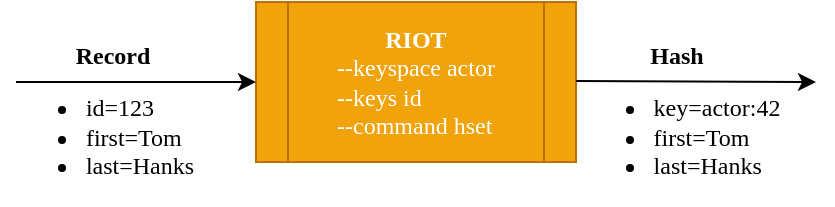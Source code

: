<mxfile version="24.0.4" type="device" pages="3">
  <diagram name="mapping" id="-CJQqSpR1AHRDQsbGXs3">
    <mxGraphModel dx="1242" dy="878" grid="1" gridSize="10" guides="1" tooltips="1" connect="1" arrows="1" fold="1" page="1" pageScale="1" pageWidth="850" pageHeight="1100" math="0" shadow="0">
      <root>
        <mxCell id="0" />
        <mxCell id="1" parent="0" />
        <mxCell id="yuC8ztW3-dCmG9XeEZeN-1" value="&lt;b&gt;RIOT&lt;/b&gt;&lt;div style=&quot;text-align: left;&quot;&gt;--keyspace actor&lt;/div&gt;&lt;div style=&quot;text-align: left;&quot;&gt;--keys id&lt;/div&gt;&lt;div style=&quot;text-align: left;&quot;&gt;--command hset&lt;br&gt;&lt;/div&gt;" style="shape=process;whiteSpace=wrap;html=1;backgroundOutline=1;fillColor=#f0a30a;strokeColor=#BD7000;fontFamily=Tahoma;fontColor=#FFFFFF;" parent="1" vertex="1">
          <mxGeometry x="360" y="240" width="160" height="80" as="geometry" />
        </mxCell>
        <mxCell id="yuC8ztW3-dCmG9XeEZeN-2" value="" style="endArrow=classic;html=1;rounded=0;entryX=0;entryY=0.5;entryDx=0;entryDy=0;fontSize=12;fontFamily=Tahoma;" parent="1" target="yuC8ztW3-dCmG9XeEZeN-1" edge="1">
          <mxGeometry width="50" height="50" relative="1" as="geometry">
            <mxPoint x="240" y="280" as="sourcePoint" />
            <mxPoint x="450" y="250" as="targetPoint" />
          </mxGeometry>
        </mxCell>
        <mxCell id="yuC8ztW3-dCmG9XeEZeN-10" value="&lt;div style=&quot;font-size: 12px;&quot;&gt;&lt;font style=&quot;font-size: 12px;&quot;&gt;&lt;b&gt;Record&lt;/b&gt;&lt;/font&gt;&lt;/div&gt;&lt;div style=&quot;font-size: 12px;&quot;&gt;&lt;ul&gt;&lt;li style=&quot;text-align: left;&quot;&gt;&lt;font style=&quot;font-size: 12px;&quot;&gt;id=123&amp;nbsp; &amp;nbsp; &amp;nbsp; &amp;nbsp; &amp;nbsp; &amp;nbsp;&lt;/font&gt;&lt;/li&gt;&lt;li style=&quot;text-align: left;&quot;&gt;&lt;font style=&quot;font-size: 12px;&quot;&gt;first=Tom&lt;/font&gt;&lt;/li&gt;&lt;li style=&quot;text-align: left;&quot;&gt;&lt;font style=&quot;font-size: 12px;&quot;&gt;last=Hanks&lt;/font&gt;&lt;/li&gt;&lt;/ul&gt;&lt;/div&gt;" style="edgeLabel;html=1;align=center;verticalAlign=middle;resizable=0;points=[];fontFamily=Tahoma;fontSize=12;labelBackgroundColor=none;" parent="yuC8ztW3-dCmG9XeEZeN-2" vertex="1" connectable="0">
          <mxGeometry x="0.479" y="-1" relative="1" as="geometry">
            <mxPoint x="-41" y="19" as="offset" />
          </mxGeometry>
        </mxCell>
        <mxCell id="yuC8ztW3-dCmG9XeEZeN-14" value="" style="endArrow=classic;html=1;rounded=0;fontSize=12;fontFamily=Tahoma;" parent="1" edge="1">
          <mxGeometry width="50" height="50" relative="1" as="geometry">
            <mxPoint x="520" y="279.5" as="sourcePoint" />
            <mxPoint x="640" y="280" as="targetPoint" />
          </mxGeometry>
        </mxCell>
        <mxCell id="yuC8ztW3-dCmG9XeEZeN-15" value="&lt;div style=&quot;font-size: 12px;&quot;&gt;&lt;font style=&quot;font-size: 12px;&quot;&gt;&lt;b&gt;Hash&lt;/b&gt;&lt;/font&gt;&lt;/div&gt;&lt;div style=&quot;font-size: 12px;&quot;&gt;&lt;ul&gt;&lt;li style=&quot;text-align: left;&quot;&gt;&lt;font style=&quot;font-size: 12px;&quot;&gt;key=actor:42&lt;/font&gt;&lt;/li&gt;&lt;li style=&quot;text-align: left;&quot;&gt;&lt;font style=&quot;font-size: 12px;&quot;&gt;first=Tom&lt;/font&gt;&lt;/li&gt;&lt;li style=&quot;text-align: left;&quot;&gt;&lt;font style=&quot;font-size: 12px;&quot;&gt;last=Hanks&lt;/font&gt;&lt;/li&gt;&lt;/ul&gt;&lt;/div&gt;" style="edgeLabel;html=1;align=center;verticalAlign=middle;resizable=0;points=[];fontFamily=Tahoma;fontSize=12;labelBackgroundColor=none;" parent="yuC8ztW3-dCmG9XeEZeN-14" vertex="1" connectable="0">
          <mxGeometry x="0.479" y="-1" relative="1" as="geometry">
            <mxPoint x="-39" y="19" as="offset" />
          </mxGeometry>
        </mxCell>
      </root>
    </mxGraphModel>
  </diagram>
  <diagram name="replication-architecture" id="SzyLX5oUc3AnbnFBjnkx">
    <mxGraphModel dx="2092" dy="878" grid="1" gridSize="10" guides="1" tooltips="1" connect="1" arrows="1" fold="1" page="1" pageScale="1" pageWidth="850" pageHeight="1100" math="0" shadow="0">
      <root>
        <mxCell id="0" />
        <mxCell id="1" parent="0" />
        <mxCell id="BWhVouGPxx9xCM-iD3RN-2" value="Queue" style="strokeWidth=2;html=1;shape=mxgraph.flowchart.direct_data;whiteSpace=wrap;fontFamily=Tahoma;fillColor=#1ba1e2;fontColor=#ffffff;strokeColor=#006EAF;" parent="1" vertex="1">
          <mxGeometry x="271" y="382" width="89" height="54" as="geometry" />
        </mxCell>
        <mxCell id="BWhVouGPxx9xCM-iD3RN-5" value="Value Reader" style="shape=process;whiteSpace=wrap;html=1;backgroundOutline=1;strokeWidth=2;fontFamily=Tahoma;fillColor=#1ba1e2;fontColor=#ffffff;strokeColor=#006EAF;" parent="1" vertex="1">
          <mxGeometry x="81" y="450" width="120" height="30" as="geometry" />
        </mxCell>
        <mxCell id="BWhVouGPxx9xCM-iD3RN-6" value="Value Reader" style="shape=process;whiteSpace=wrap;html=1;backgroundOutline=1;strokeWidth=2;fontFamily=Tahoma;fillColor=#1ba1e2;fontColor=#ffffff;strokeColor=#006EAF;" parent="1" vertex="1">
          <mxGeometry x="81" y="394" width="120" height="30" as="geometry" />
        </mxCell>
        <mxCell id="BWhVouGPxx9xCM-iD3RN-7" value="Value Reader" style="shape=process;whiteSpace=wrap;html=1;backgroundOutline=1;strokeWidth=2;fontFamily=Tahoma;fillColor=#1ba1e2;fontColor=#ffffff;strokeColor=#006EAF;" parent="1" vertex="1">
          <mxGeometry x="81" y="337" width="120" height="30" as="geometry" />
        </mxCell>
        <mxCell id="BWhVouGPxx9xCM-iD3RN-8" value="" style="endArrow=classic;html=1;rounded=0;strokeWidth=2;entryX=0;entryY=0.5;entryDx=0;entryDy=0;fontFamily=Tahoma;" parent="1" source="BWhVouGPxx9xCM-iD3RN-32" target="BWhVouGPxx9xCM-iD3RN-7" edge="1">
          <mxGeometry width="50" height="50" relative="1" as="geometry">
            <mxPoint x="19" y="382.258" as="sourcePoint" />
            <mxPoint x="80" y="380" as="targetPoint" />
          </mxGeometry>
        </mxCell>
        <mxCell id="BWhVouGPxx9xCM-iD3RN-11" value="Key" style="edgeLabel;html=1;align=center;verticalAlign=middle;resizable=0;points=[];fontFamily=Tahoma;fontSize=12;labelBackgroundColor=none;" parent="BWhVouGPxx9xCM-iD3RN-8" vertex="1" connectable="0">
          <mxGeometry x="0.343" y="-1" relative="1" as="geometry">
            <mxPoint x="-13" y="30" as="offset" />
          </mxGeometry>
        </mxCell>
        <mxCell id="BWhVouGPxx9xCM-iD3RN-9" value="" style="endArrow=classic;html=1;rounded=0;strokeWidth=2;fontFamily=Roboto;fontSource=https%3A%2F%2Ffonts.googleapis.com%2Fcss%3Ffamily%3DRoboto;" parent="1" source="BWhVouGPxx9xCM-iD3RN-32" target="BWhVouGPxx9xCM-iD3RN-6" edge="1">
          <mxGeometry width="50" height="50" relative="1" as="geometry">
            <mxPoint x="19" y="409" as="sourcePoint" />
            <mxPoint x="90" y="600" as="targetPoint" />
          </mxGeometry>
        </mxCell>
        <mxCell id="BWhVouGPxx9xCM-iD3RN-10" value="" style="endArrow=classic;html=1;rounded=0;strokeWidth=2;entryX=0;entryY=0.5;entryDx=0;entryDy=0;fontFamily=Roboto;fontSource=https%3A%2F%2Ffonts.googleapis.com%2Fcss%3Ffamily%3DRoboto;" parent="1" source="BWhVouGPxx9xCM-iD3RN-32" target="BWhVouGPxx9xCM-iD3RN-5" edge="1">
          <mxGeometry width="50" height="50" relative="1" as="geometry">
            <mxPoint x="19" y="432.399" as="sourcePoint" />
            <mxPoint x="80" y="440" as="targetPoint" />
          </mxGeometry>
        </mxCell>
        <mxCell id="BWhVouGPxx9xCM-iD3RN-14" value="" style="endArrow=classic;html=1;rounded=0;strokeWidth=2;exitX=1;exitY=0.5;exitDx=0;exitDy=0;fontFamily=Tahoma;" parent="1" source="BWhVouGPxx9xCM-iD3RN-7" target="BWhVouGPxx9xCM-iD3RN-2" edge="1">
          <mxGeometry width="50" height="50" relative="1" as="geometry">
            <mxPoint x="170" y="500" as="sourcePoint" />
            <mxPoint x="220" y="450" as="targetPoint" />
          </mxGeometry>
        </mxCell>
        <mxCell id="BWhVouGPxx9xCM-iD3RN-17" value="Key/Value" style="edgeLabel;html=1;align=center;verticalAlign=middle;resizable=0;points=[];fontFamily=Tahoma;fontSize=12;labelBackgroundColor=none;" parent="BWhVouGPxx9xCM-iD3RN-14" vertex="1" connectable="0">
          <mxGeometry x="-0.644" y="2" relative="1" as="geometry">
            <mxPoint x="19" y="39" as="offset" />
          </mxGeometry>
        </mxCell>
        <mxCell id="BWhVouGPxx9xCM-iD3RN-15" value="" style="endArrow=classic;html=1;rounded=0;strokeWidth=2;fontFamily=Roboto;fontSource=https%3A%2F%2Ffonts.googleapis.com%2Fcss%3Ffamily%3DRoboto;" parent="1" target="BWhVouGPxx9xCM-iD3RN-2" edge="1">
          <mxGeometry width="50" height="50" relative="1" as="geometry">
            <mxPoint x="200" y="409" as="sourcePoint" />
            <mxPoint x="281" y="424" as="targetPoint" />
          </mxGeometry>
        </mxCell>
        <mxCell id="BWhVouGPxx9xCM-iD3RN-16" value="" style="endArrow=classic;html=1;rounded=0;strokeWidth=2;exitX=1;exitY=0.5;exitDx=0;exitDy=0;fontFamily=Roboto;fontSource=https%3A%2F%2Ffonts.googleapis.com%2Fcss%3Ffamily%3DRoboto;" parent="1" source="BWhVouGPxx9xCM-iD3RN-5" target="BWhVouGPxx9xCM-iD3RN-2" edge="1">
          <mxGeometry width="50" height="50" relative="1" as="geometry">
            <mxPoint x="211" y="419" as="sourcePoint" />
            <mxPoint x="281" y="424" as="targetPoint" />
          </mxGeometry>
        </mxCell>
        <mxCell id="BWhVouGPxx9xCM-iD3RN-22" value="Writer" style="shape=process;whiteSpace=wrap;html=1;backgroundOutline=1;strokeWidth=2;fontFamily=Tahoma;fillColor=#f0a30a;fontColor=#FFFFFF;strokeColor=#BD7000;" parent="1" vertex="1">
          <mxGeometry x="421" y="394" width="120" height="30" as="geometry" />
        </mxCell>
        <mxCell id="BWhVouGPxx9xCM-iD3RN-23" value="" style="endArrow=classic;html=1;rounded=0;strokeWidth=2;entryX=0;entryY=0.5;entryDx=0;entryDy=0;fontFamily=Roboto;fontSource=https%3A%2F%2Ffonts.googleapis.com%2Fcss%3Ffamily%3DRoboto;" parent="1" source="BWhVouGPxx9xCM-iD3RN-2" target="BWhVouGPxx9xCM-iD3RN-22" edge="1">
          <mxGeometry width="50" height="50" relative="1" as="geometry">
            <mxPoint x="380" y="300" as="sourcePoint" />
            <mxPoint x="431" y="365" as="targetPoint" />
          </mxGeometry>
        </mxCell>
        <mxCell id="BWhVouGPxx9xCM-iD3RN-32" value="Key&lt;br&gt;Reader" style="shape=process;whiteSpace=wrap;html=1;backgroundOutline=1;strokeWidth=2;fontFamily=Tahoma;fillColor=#1ba1e2;fontColor=#ffffff;strokeColor=#006EAF;" parent="1" vertex="1">
          <mxGeometry x="-80" y="384" width="90" height="50" as="geometry" />
        </mxCell>
        <mxCell id="BWhVouGPxx9xCM-iD3RN-33" value="Source&lt;br&gt;Redis" style="shape=cylinder3;whiteSpace=wrap;html=1;boundedLbl=1;backgroundOutline=1;size=15;fontSize=12;strokeWidth=2;fontFamily=Tahoma;" parent="1" vertex="1">
          <mxGeometry x="-201" y="369" width="60" height="80" as="geometry" />
        </mxCell>
        <mxCell id="BWhVouGPxx9xCM-iD3RN-34" value="" style="endArrow=classic;html=1;rounded=0;fontSize=12;strokeWidth=2;fontFamily=Roboto;fontSource=https%3A%2F%2Ffonts.googleapis.com%2Fcss%3Ffamily%3DRoboto;" parent="1" source="BWhVouGPxx9xCM-iD3RN-33" target="BWhVouGPxx9xCM-iD3RN-32" edge="1">
          <mxGeometry width="50" height="50" relative="1" as="geometry">
            <mxPoint x="-90" y="521" as="sourcePoint" />
            <mxPoint x="-40" y="471" as="targetPoint" />
          </mxGeometry>
        </mxCell>
        <mxCell id="BWhVouGPxx9xCM-iD3RN-35" value="&lt;font color=&quot;#4d4d4d&quot;&gt;Target&lt;br&gt;Redis&lt;/font&gt;" style="shape=cylinder3;whiteSpace=wrap;html=1;boundedLbl=1;backgroundOutline=1;size=15;fontSize=12;strokeWidth=2;fontFamily=Tahoma;" parent="1" vertex="1">
          <mxGeometry x="577" y="369" width="60" height="80" as="geometry" />
        </mxCell>
        <mxCell id="BWhVouGPxx9xCM-iD3RN-39" value="" style="rounded=0;whiteSpace=wrap;html=1;fontSize=12;fontColor=#FFFFFF;strokeWidth=2;fillColor=none;dashed=1;fontFamily=Tahoma;movable=1;resizable=1;rotatable=1;deletable=1;editable=1;locked=0;connectable=1;" parent="1" vertex="1">
          <mxGeometry x="-110" y="306" width="500" height="206" as="geometry" />
        </mxCell>
        <mxCell id="BWhVouGPxx9xCM-iD3RN-36" value="" style="endArrow=classic;html=1;rounded=0;fontSize=12;strokeWidth=2;exitX=1;exitY=0.5;exitDx=0;exitDy=0;fontFamily=Roboto;fontSource=https%3A%2F%2Ffonts.googleapis.com%2Fcss%3Ffamily%3DRoboto;" parent="1" source="BWhVouGPxx9xCM-iD3RN-22" target="BWhVouGPxx9xCM-iD3RN-35" edge="1">
          <mxGeometry width="50" height="50" relative="1" as="geometry">
            <mxPoint x="686" y="530" as="sourcePoint" />
            <mxPoint x="276" y="420" as="targetPoint" />
          </mxGeometry>
        </mxCell>
        <mxCell id="BWhVouGPxx9xCM-iD3RN-40" value="Reader" style="text;html=1;strokeColor=none;fillColor=none;align=left;verticalAlign=middle;whiteSpace=wrap;rounded=0;dashed=1;fontSize=12;fontColor=#000000;fontStyle=0;fontFamily=Tahoma;" parent="1" vertex="1">
          <mxGeometry x="-100" y="305" width="60" height="30" as="geometry" />
        </mxCell>
        <mxCell id="BWhVouGPxx9xCM-iD3RN-47" value="1" style="ellipse;aspect=fixed;strokeWidth=2;fontFamily=Tahoma;spacingBottom=0;spacingRight=0;strokeColor=none;fontSize=12;fontColor=#FFFFFF;fillColor=#000000;align=center;spacing=0;" parent="1" vertex="1">
          <mxGeometry x="-47" y="358" width="20" height="20" as="geometry" />
        </mxCell>
        <mxCell id="BWhVouGPxx9xCM-iD3RN-50" value="2" style="ellipse;aspect=fixed;strokeWidth=2;fontFamily=Tahoma;spacingBottom=0;spacingRight=0;strokeColor=none;fontSize=12;fontColor=#FFFFFF;fillColor=#000000;align=center;spacing=0;" parent="1" vertex="1">
          <mxGeometry x="131" y="311" width="20" height="20" as="geometry" />
        </mxCell>
        <mxCell id="BWhVouGPxx9xCM-iD3RN-51" value="3" style="ellipse;aspect=fixed;strokeWidth=2;fontFamily=Tahoma;spacingBottom=0;spacingRight=0;strokeColor=none;fontSize=12;fontColor=#FFFFFF;fillColor=#000000;align=center;spacing=0;" parent="1" vertex="1">
          <mxGeometry x="305.5" y="358" width="20" height="20" as="geometry" />
        </mxCell>
      </root>
    </mxGraphModel>
  </diagram>
  <diagram name="architecture" id="ODR4dkZ7I7xwBjQUQf57">
    <mxGraphModel dx="2092" dy="878" grid="1" gridSize="10" guides="1" tooltips="1" connect="1" arrows="1" fold="1" page="1" pageScale="1" pageWidth="850" pageHeight="1100" math="0" shadow="0">
      <root>
        <mxCell id="uztSmSV46VeNbiqf2ovN-0" />
        <mxCell id="uztSmSV46VeNbiqf2ovN-1" parent="uztSmSV46VeNbiqf2ovN-0" />
        <mxCell id="8OvxNgvBWE0soaQgyxwU-19" value="Source" style="shape=cylinder3;whiteSpace=wrap;html=1;boundedLbl=1;backgroundOutline=1;size=15;fontSize=12;strokeWidth=2;fontFamily=Tahoma;" parent="uztSmSV46VeNbiqf2ovN-1" vertex="1">
          <mxGeometry x="-150" y="371.63" width="60" height="80" as="geometry" />
        </mxCell>
        <mxCell id="8OvxNgvBWE0soaQgyxwU-21" value="&lt;font color=&quot;#4d4d4d&quot;&gt;Target&lt;/font&gt;" style="shape=cylinder3;whiteSpace=wrap;html=1;boundedLbl=1;backgroundOutline=1;size=15;fontSize=12;strokeWidth=2;fontFamily=Tahoma;" parent="uztSmSV46VeNbiqf2ovN-1" vertex="1">
          <mxGeometry x="650" y="371.63" width="60" height="80" as="geometry" />
        </mxCell>
        <mxCell id="8OvxNgvBWE0soaQgyxwU-83" value="" style="endArrow=none;html=1;rounded=0;fontFamily=Roboto;fontSource=https%3A%2F%2Ffonts.googleapis.com%2Fcss%3Ffamily%3DRoboto;fontSize=12;fontColor=#000000;strokeWidth=2;" parent="uztSmSV46VeNbiqf2ovN-1" source="8OvxNgvBWE0soaQgyxwU-19" target="8OvxNgvBWE0soaQgyxwU-64" edge="1">
          <mxGeometry width="50" height="50" relative="1" as="geometry">
            <mxPoint x="-160" y="398.696" as="sourcePoint" />
            <mxPoint x="-20" y="350.609" as="targetPoint" />
          </mxGeometry>
        </mxCell>
        <mxCell id="8OvxNgvBWE0soaQgyxwU-89" value="" style="group;fontFamily=Tahoma;" parent="uztSmSV46VeNbiqf2ovN-1" vertex="1" connectable="0">
          <mxGeometry x="-73.0" y="337" width="60" height="48" as="geometry" />
        </mxCell>
        <mxCell id="8OvxNgvBWE0soaQgyxwU-66" value="Batch" style="text;html=1;strokeColor=none;fillColor=none;align=center;verticalAlign=middle;whiteSpace=wrap;rounded=0;labelBackgroundColor=none;fontFamily=Tahoma;fontSize=12;fontColor=#000000;" parent="8OvxNgvBWE0soaQgyxwU-89" vertex="1">
          <mxGeometry y="18" width="60" height="30" as="geometry" />
        </mxCell>
        <mxCell id="8OvxNgvBWE0soaQgyxwU-64" value="" style="sketch=0;outlineConnect=0;fontColor=#232F3E;gradientColor=none;fillColor=#4D4D4D;strokeColor=none;dashed=0;verticalLabelPosition=bottom;verticalAlign=top;align=center;html=1;fontSize=12;fontStyle=0;aspect=fixed;pointerEvents=1;shape=mxgraph.aws4.iot_analytics_data_store;fontFamily=Roboto;fontSource=https%3A%2F%2Ffonts.googleapis.com%2Fcss%3Ffamily%3DRoboto;rotation=90;" parent="8OvxNgvBWE0soaQgyxwU-89" vertex="1">
          <mxGeometry x="17.32" y="-5.635" width="25.36" height="36.63" as="geometry" />
        </mxCell>
        <mxCell id="8OvxNgvBWE0soaQgyxwU-108" value="" style="group" parent="uztSmSV46VeNbiqf2ovN-1" vertex="1" connectable="0">
          <mxGeometry x="562" y="331" width="60" height="48" as="geometry" />
        </mxCell>
        <mxCell id="8OvxNgvBWE0soaQgyxwU-109" value="" style="sketch=0;outlineConnect=0;fontColor=#232F3E;gradientColor=none;fillColor=#4D4D4D;strokeColor=none;dashed=0;verticalLabelPosition=bottom;verticalAlign=top;align=center;html=1;fontSize=12;fontStyle=0;aspect=fixed;pointerEvents=1;shape=mxgraph.aws4.iot_analytics_data_store;fontFamily=Roboto;fontSource=https%3A%2F%2Ffonts.googleapis.com%2Fcss%3Ffamily%3DRoboto;rotation=90;" parent="8OvxNgvBWE0soaQgyxwU-108" vertex="1">
          <mxGeometry x="17.32" y="-5.635" width="25.36" height="36.63" as="geometry" />
        </mxCell>
        <mxCell id="8OvxNgvBWE0soaQgyxwU-110" value="" style="endArrow=classic;html=1;rounded=0;fontFamily=Roboto;fontSource=https%3A%2F%2Ffonts.googleapis.com%2Fcss%3Ffamily%3DRoboto;fontSize=12;fontColor=#000000;strokeWidth=2;startArrow=none;" parent="uztSmSV46VeNbiqf2ovN-1" source="8OvxNgvBWE0soaQgyxwU-109" target="8OvxNgvBWE0soaQgyxwU-21" edge="1">
          <mxGeometry width="50" height="50" relative="1" as="geometry">
            <mxPoint x="1175.32" y="342.11" as="sourcePoint" />
            <mxPoint x="580" y="460" as="targetPoint" />
          </mxGeometry>
        </mxCell>
        <mxCell id="8OvxNgvBWE0soaQgyxwU-134" value="" style="group;fillColor=none;container=0;strokeColor=default;dashed=1;strokeWidth=2;" parent="uztSmSV46VeNbiqf2ovN-1" vertex="1" connectable="0">
          <mxGeometry y="259" width="560" height="81.63" as="geometry" />
        </mxCell>
        <mxCell id="8OvxNgvBWE0soaQgyxwU-137" value="&lt;font color=&quot;#4d4d4d&quot;&gt;Thread&lt;/font&gt;" style="text;html=1;strokeColor=none;fillColor=none;align=left;verticalAlign=bottom;whiteSpace=wrap;rounded=0;dashed=1;labelBackgroundColor=none;fontFamily=Tahoma;fontSize=12;fontColor=#FFFFFF;" parent="uztSmSV46VeNbiqf2ovN-1" vertex="1">
          <mxGeometry y="229" width="60" height="30" as="geometry" />
        </mxCell>
        <mxCell id="8OvxNgvBWE0soaQgyxwU-33" value="Reader" style="shape=process;whiteSpace=wrap;html=1;backgroundOutline=1;fontFamily=Tahoma;fontSize=12;fontColor=#ffffff;strokeWidth=2;fillColor=#1ba1e2;strokeColor=#006EAF;" parent="uztSmSV46VeNbiqf2ovN-1" vertex="1">
          <mxGeometry x="19" y="271" width="120" height="60" as="geometry" />
        </mxCell>
        <mxCell id="8OvxNgvBWE0soaQgyxwU-68" value="Processor" style="shape=process;whiteSpace=wrap;html=1;backgroundOutline=1;fontFamily=Tahoma;fontSize=12;fontColor=#ffffff;strokeWidth=2;fillColor=#647687;strokeColor=#314354;" parent="uztSmSV46VeNbiqf2ovN-1" vertex="1">
          <mxGeometry x="223" y="271" width="120" height="60" as="geometry" />
        </mxCell>
        <mxCell id="8OvxNgvBWE0soaQgyxwU-70" value="Writer" style="shape=process;whiteSpace=wrap;html=1;backgroundOutline=1;fontFamily=Tahoma;fontSize=12;fontColor=#FFFFFF;strokeWidth=2;fillColor=#f0a30a;strokeColor=#BD7000;" parent="uztSmSV46VeNbiqf2ovN-1" vertex="1">
          <mxGeometry x="419" y="271" width="120" height="60" as="geometry" />
        </mxCell>
        <mxCell id="8OvxNgvBWE0soaQgyxwU-93" value="" style="endArrow=none;html=1;rounded=0;fontFamily=Roboto;fontSource=https%3A%2F%2Ffonts.googleapis.com%2Fcss%3Ffamily%3DRoboto;fontSize=12;fontColor=#000000;strokeWidth=2;" parent="uztSmSV46VeNbiqf2ovN-1" source="8OvxNgvBWE0soaQgyxwU-33" target="8OvxNgvBWE0soaQgyxwU-96" edge="1">
          <mxGeometry width="50" height="50" relative="1" as="geometry">
            <mxPoint x="89" y="488.984" as="sourcePoint" />
            <mxPoint x="229" y="440.719" as="targetPoint" />
          </mxGeometry>
        </mxCell>
        <mxCell id="8OvxNgvBWE0soaQgyxwU-94" value="" style="group" parent="uztSmSV46VeNbiqf2ovN-1" vertex="1" connectable="0">
          <mxGeometry x="149.0" y="288" width="60" height="48" as="geometry" />
        </mxCell>
        <mxCell id="8OvxNgvBWE0soaQgyxwU-96" value="" style="sketch=0;outlineConnect=0;fontColor=#232F3E;gradientColor=none;fillColor=#4D4D4D;strokeColor=none;dashed=0;verticalLabelPosition=bottom;verticalAlign=top;align=center;html=1;fontSize=12;fontStyle=0;aspect=fixed;pointerEvents=1;shape=mxgraph.aws4.iot_analytics_data_store;fontFamily=Roboto;fontSource=https%3A%2F%2Ffonts.googleapis.com%2Fcss%3Ffamily%3DRoboto;rotation=90;" parent="8OvxNgvBWE0soaQgyxwU-94" vertex="1">
          <mxGeometry x="17.32" y="-5.635" width="25.36" height="36.63" as="geometry" />
        </mxCell>
        <mxCell id="8OvxNgvBWE0soaQgyxwU-97" value="" style="endArrow=classic;html=1;rounded=0;fontFamily=Roboto;fontSource=https%3A%2F%2Ffonts.googleapis.com%2Fcss%3Ffamily%3DRoboto;fontSize=12;fontColor=#000000;strokeWidth=2;startArrow=none;" parent="uztSmSV46VeNbiqf2ovN-1" source="8OvxNgvBWE0soaQgyxwU-96" target="8OvxNgvBWE0soaQgyxwU-68" edge="1">
          <mxGeometry width="50" height="50" relative="1" as="geometry">
            <mxPoint x="767.32" y="178.11" as="sourcePoint" />
            <mxPoint x="229" y="441.002" as="targetPoint" />
          </mxGeometry>
        </mxCell>
        <mxCell id="8OvxNgvBWE0soaQgyxwU-102" value="" style="endArrow=none;html=1;rounded=0;fontFamily=Roboto;fontSource=https%3A%2F%2Ffonts.googleapis.com%2Fcss%3Ffamily%3DRoboto;fontSize=12;fontColor=#000000;strokeWidth=2;" parent="uztSmSV46VeNbiqf2ovN-1" source="8OvxNgvBWE0soaQgyxwU-68" target="8OvxNgvBWE0soaQgyxwU-104" edge="1">
          <mxGeometry width="50" height="50" relative="1" as="geometry">
            <mxPoint x="380" y="367.208" as="sourcePoint" />
            <mxPoint x="470" y="504.719" as="targetPoint" />
          </mxGeometry>
        </mxCell>
        <mxCell id="8OvxNgvBWE0soaQgyxwU-103" value="" style="group" parent="uztSmSV46VeNbiqf2ovN-1" vertex="1" connectable="0">
          <mxGeometry x="349" y="288" width="60" height="48" as="geometry" />
        </mxCell>
        <mxCell id="8OvxNgvBWE0soaQgyxwU-104" value="" style="sketch=0;outlineConnect=0;fontColor=#232F3E;gradientColor=none;fillColor=#4D4D4D;strokeColor=none;dashed=0;verticalLabelPosition=bottom;verticalAlign=top;align=center;html=1;fontSize=12;fontStyle=0;aspect=fixed;pointerEvents=1;shape=mxgraph.aws4.iot_analytics_data_store;fontFamily=Roboto;fontSource=https%3A%2F%2Ffonts.googleapis.com%2Fcss%3Ffamily%3DRoboto;rotation=90;" parent="8OvxNgvBWE0soaQgyxwU-103" vertex="1">
          <mxGeometry x="17.32" y="-5.635" width="25.36" height="36.63" as="geometry" />
        </mxCell>
        <mxCell id="8OvxNgvBWE0soaQgyxwU-105" value="" style="endArrow=classic;html=1;rounded=0;fontFamily=Roboto;fontSource=https%3A%2F%2Ffonts.googleapis.com%2Fcss%3Ffamily%3DRoboto;fontSize=12;fontColor=#000000;strokeWidth=2;startArrow=none;" parent="uztSmSV46VeNbiqf2ovN-1" source="8OvxNgvBWE0soaQgyxwU-104" target="8OvxNgvBWE0soaQgyxwU-70" edge="1">
          <mxGeometry width="50" height="50" relative="1" as="geometry">
            <mxPoint x="1008.32" y="242.11" as="sourcePoint" />
            <mxPoint x="464" y="367.123" as="targetPoint" />
          </mxGeometry>
        </mxCell>
        <mxCell id="8OvxNgvBWE0soaQgyxwU-67" value="" style="endArrow=classic;html=1;rounded=0;fontFamily=Roboto;fontSource=https%3A%2F%2Ffonts.googleapis.com%2Fcss%3Ffamily%3DRoboto;fontSize=12;fontColor=#000000;strokeWidth=2;startArrow=none;entryX=0;entryY=0.5;entryDx=0;entryDy=0;" parent="uztSmSV46VeNbiqf2ovN-1" source="8OvxNgvBWE0soaQgyxwU-64" target="8OvxNgvBWE0soaQgyxwU-33" edge="1">
          <mxGeometry width="50" height="50" relative="1" as="geometry">
            <mxPoint x="-51.685" y="328.709" as="sourcePoint" />
            <mxPoint x="568.32" y="16" as="targetPoint" />
          </mxGeometry>
        </mxCell>
        <mxCell id="8OvxNgvBWE0soaQgyxwU-107" value="" style="endArrow=none;html=1;rounded=0;fontFamily=Roboto;fontSource=https%3A%2F%2Ffonts.googleapis.com%2Fcss%3Ffamily%3DRoboto;fontSize=12;fontColor=#000000;strokeWidth=2;exitX=1;exitY=0.5;exitDx=0;exitDy=0;" parent="uztSmSV46VeNbiqf2ovN-1" source="8OvxNgvBWE0soaQgyxwU-70" target="8OvxNgvBWE0soaQgyxwU-109" edge="1">
          <mxGeometry width="50" height="50" relative="1" as="geometry">
            <mxPoint x="510" y="400.8" as="sourcePoint" />
            <mxPoint x="637" y="604.719" as="targetPoint" />
          </mxGeometry>
        </mxCell>
        <mxCell id="szU9DxH52JEA61ozMafs-32" value="" style="group" parent="uztSmSV46VeNbiqf2ovN-1" vertex="1" connectable="0">
          <mxGeometry y="340" width="560" height="112.37" as="geometry" />
        </mxCell>
        <mxCell id="szU9DxH52JEA61ozMafs-17" value="&lt;font color=&quot;#4d4d4d&quot;&gt;Thread&lt;/font&gt;" style="text;html=1;strokeColor=none;fillColor=none;align=left;verticalAlign=bottom;whiteSpace=wrap;rounded=0;dashed=1;labelBackgroundColor=none;fontFamily=Tahoma;fontSize=12;fontColor=#FFFFFF;" parent="szU9DxH52JEA61ozMafs-32" vertex="1">
          <mxGeometry width="60" height="30" as="geometry" />
        </mxCell>
        <mxCell id="szU9DxH52JEA61ozMafs-31" value="" style="group" parent="szU9DxH52JEA61ozMafs-32" vertex="1" connectable="0">
          <mxGeometry y="32.37" width="560" height="80" as="geometry" />
        </mxCell>
        <mxCell id="szU9DxH52JEA61ozMafs-15" value="" style="rounded=0;whiteSpace=wrap;html=1;labelBackgroundColor=none;fontFamily=Roboto;fontSource=https%3A%2F%2Ffonts.googleapis.com%2Fcss%3Ffamily%3DRoboto;fontSize=12;fontColor=#FFFFFF;strokeWidth=2;fillColor=none;dashed=1;" parent="szU9DxH52JEA61ozMafs-31" vertex="1">
          <mxGeometry width="560" height="80" as="geometry" />
        </mxCell>
        <mxCell id="szU9DxH52JEA61ozMafs-19" value="Reader" style="shape=process;whiteSpace=wrap;html=1;backgroundOutline=1;fontFamily=Tahoma;fontSize=12;strokeWidth=2;dashed=1;" parent="szU9DxH52JEA61ozMafs-31" vertex="1">
          <mxGeometry x="19" y="10" width="120" height="60" as="geometry" />
        </mxCell>
        <mxCell id="szU9DxH52JEA61ozMafs-20" value="Processor" style="shape=process;whiteSpace=wrap;html=1;backgroundOutline=1;fontFamily=Tahoma;fontSize=12;strokeWidth=2;dashed=1;" parent="szU9DxH52JEA61ozMafs-31" vertex="1">
          <mxGeometry x="223" y="10" width="120" height="60" as="geometry" />
        </mxCell>
        <mxCell id="szU9DxH52JEA61ozMafs-23" style="edgeStyle=orthogonalEdgeStyle;rounded=0;orthogonalLoop=1;jettySize=auto;html=1;fontFamily=Roboto;fontSource=https%3A%2F%2Ffonts.googleapis.com%2Fcss%3Ffamily%3DRoboto;fontSize=12;fontColor=#4D4D4D;strokeWidth=2;dashed=1;" parent="szU9DxH52JEA61ozMafs-31" source="szU9DxH52JEA61ozMafs-19" target="szU9DxH52JEA61ozMafs-20" edge="1">
          <mxGeometry relative="1" as="geometry" />
        </mxCell>
        <mxCell id="szU9DxH52JEA61ozMafs-21" value="Writer" style="shape=process;whiteSpace=wrap;html=1;backgroundOutline=1;fontFamily=Tahoma;fontSize=12;strokeWidth=2;dashed=1;" parent="szU9DxH52JEA61ozMafs-31" vertex="1">
          <mxGeometry x="419" y="10" width="120" height="60" as="geometry" />
        </mxCell>
        <mxCell id="szU9DxH52JEA61ozMafs-24" style="edgeStyle=orthogonalEdgeStyle;rounded=0;orthogonalLoop=1;jettySize=auto;html=1;dashed=1;fontFamily=Roboto;fontSource=https%3A%2F%2Ffonts.googleapis.com%2Fcss%3Ffamily%3DRoboto;fontSize=12;fontColor=#4D4D4D;strokeWidth=2;" parent="szU9DxH52JEA61ozMafs-31" source="szU9DxH52JEA61ozMafs-20" target="szU9DxH52JEA61ozMafs-21" edge="1">
          <mxGeometry relative="1" as="geometry" />
        </mxCell>
        <mxCell id="szU9DxH52JEA61ozMafs-33" value="" style="group" parent="uztSmSV46VeNbiqf2ovN-1" vertex="1" connectable="0">
          <mxGeometry y="452.37" width="560" height="110" as="geometry" />
        </mxCell>
        <mxCell id="szU9DxH52JEA61ozMafs-18" value="&lt;font color=&quot;#4d4d4d&quot;&gt;Thread&lt;/font&gt;" style="text;html=1;strokeColor=none;fillColor=none;align=left;verticalAlign=bottom;whiteSpace=wrap;rounded=0;dashed=1;labelBackgroundColor=none;fontFamily=Tahoma;fontSize=12;fontColor=#FFFFFF;" parent="szU9DxH52JEA61ozMafs-33" vertex="1">
          <mxGeometry width="60" height="30" as="geometry" />
        </mxCell>
        <mxCell id="szU9DxH52JEA61ozMafs-30" value="" style="group" parent="szU9DxH52JEA61ozMafs-33" vertex="1" connectable="0">
          <mxGeometry y="30" width="560" height="80" as="geometry" />
        </mxCell>
        <mxCell id="szU9DxH52JEA61ozMafs-13" value="" style="rounded=0;whiteSpace=wrap;html=1;labelBackgroundColor=none;fontFamily=Roboto;fontSource=https%3A%2F%2Ffonts.googleapis.com%2Fcss%3Ffamily%3DRoboto;fontSize=12;fontColor=#FFFFFF;strokeWidth=2;fillColor=none;dashed=1;" parent="szU9DxH52JEA61ozMafs-30" vertex="1">
          <mxGeometry width="560" height="80" as="geometry" />
        </mxCell>
        <mxCell id="szU9DxH52JEA61ozMafs-26" value="Reader" style="shape=process;whiteSpace=wrap;html=1;backgroundOutline=1;fontFamily=Tahoma;fontSize=12;strokeWidth=2;dashed=1;" parent="szU9DxH52JEA61ozMafs-30" vertex="1">
          <mxGeometry x="19" y="10" width="120" height="60" as="geometry" />
        </mxCell>
        <mxCell id="szU9DxH52JEA61ozMafs-28" value="Processor" style="shape=process;whiteSpace=wrap;html=1;backgroundOutline=1;fontFamily=Tahoma;fontSize=12;strokeWidth=2;dashed=1;" parent="szU9DxH52JEA61ozMafs-30" vertex="1">
          <mxGeometry x="223" y="10" width="120" height="60" as="geometry" />
        </mxCell>
        <mxCell id="szU9DxH52JEA61ozMafs-25" style="edgeStyle=orthogonalEdgeStyle;rounded=0;orthogonalLoop=1;jettySize=auto;html=1;fontFamily=Roboto;fontSource=https%3A%2F%2Ffonts.googleapis.com%2Fcss%3Ffamily%3DRoboto;fontSize=12;fontColor=#4D4D4D;strokeWidth=2;dashed=1;" parent="szU9DxH52JEA61ozMafs-30" source="szU9DxH52JEA61ozMafs-26" target="szU9DxH52JEA61ozMafs-28" edge="1">
          <mxGeometry relative="1" as="geometry" />
        </mxCell>
        <mxCell id="szU9DxH52JEA61ozMafs-29" value="Writer" style="shape=process;whiteSpace=wrap;html=1;backgroundOutline=1;fontFamily=Tahoma;fontSize=12;strokeWidth=2;dashed=1;" parent="szU9DxH52JEA61ozMafs-30" vertex="1">
          <mxGeometry x="419" y="10" width="120" height="60" as="geometry" />
        </mxCell>
        <mxCell id="szU9DxH52JEA61ozMafs-27" style="edgeStyle=orthogonalEdgeStyle;rounded=0;orthogonalLoop=1;jettySize=auto;html=1;dashed=1;fontFamily=Roboto;fontSource=https%3A%2F%2Ffonts.googleapis.com%2Fcss%3Ffamily%3DRoboto;fontSize=12;fontColor=#4D4D4D;strokeWidth=2;" parent="szU9DxH52JEA61ozMafs-30" source="szU9DxH52JEA61ozMafs-28" target="szU9DxH52JEA61ozMafs-29" edge="1">
          <mxGeometry relative="1" as="geometry" />
        </mxCell>
        <mxCell id="8OvxNgvBWE0soaQgyxwU-122" value="" style="endArrow=classic;html=1;rounded=0;fontFamily=Roboto;fontSource=https%3A%2F%2Ffonts.googleapis.com%2Fcss%3Ffamily%3DRoboto;fontSize=12;fontColor=#FFFFFF;strokeWidth=2;entryX=0;entryY=0.5;entryDx=0;entryDy=0;" parent="uztSmSV46VeNbiqf2ovN-1" source="8OvxNgvBWE0soaQgyxwU-19" target="szU9DxH52JEA61ozMafs-19" edge="1">
          <mxGeometry width="50" height="50" relative="1" as="geometry">
            <mxPoint x="300" y="460" as="sourcePoint" />
            <mxPoint x="-31" y="402" as="targetPoint" />
          </mxGeometry>
        </mxCell>
        <mxCell id="8OvxNgvBWE0soaQgyxwU-129" value="" style="endArrow=classic;html=1;rounded=0;fontFamily=Roboto;fontSource=https%3A%2F%2Ffonts.googleapis.com%2Fcss%3Ffamily%3DRoboto;fontSize=12;fontColor=#FFFFFF;strokeWidth=2;entryX=0;entryY=0.5;entryDx=0;entryDy=0;" parent="uztSmSV46VeNbiqf2ovN-1" source="8OvxNgvBWE0soaQgyxwU-19" target="szU9DxH52JEA61ozMafs-26" edge="1">
          <mxGeometry width="50" height="50" relative="1" as="geometry">
            <mxPoint x="-110" y="428.5" as="sourcePoint" />
            <mxPoint x="-21" y="525" as="targetPoint" />
          </mxGeometry>
        </mxCell>
        <mxCell id="8OvxNgvBWE0soaQgyxwU-130" value="" style="endArrow=classic;html=1;rounded=0;fontFamily=Roboto;fontSource=https%3A%2F%2Ffonts.googleapis.com%2Fcss%3Ffamily%3DRoboto;fontSize=12;fontColor=#000000;strokeWidth=2;startArrow=none;exitX=1;exitY=0.5;exitDx=0;exitDy=0;" parent="uztSmSV46VeNbiqf2ovN-1" source="szU9DxH52JEA61ozMafs-29" target="8OvxNgvBWE0soaQgyxwU-21" edge="1">
          <mxGeometry width="50" height="50" relative="1" as="geometry">
            <mxPoint x="499" y="525" as="sourcePoint" />
            <mxPoint x="600" y="430.583" as="targetPoint" />
          </mxGeometry>
        </mxCell>
        <mxCell id="8OvxNgvBWE0soaQgyxwU-123" value="" style="endArrow=classic;html=1;rounded=0;fontFamily=Roboto;fontSource=https%3A%2F%2Ffonts.googleapis.com%2Fcss%3Ffamily%3DRoboto;fontSize=12;fontColor=#000000;strokeWidth=2;startArrow=none;exitX=1;exitY=0.5;exitDx=0;exitDy=0;" parent="uztSmSV46VeNbiqf2ovN-1" source="szU9DxH52JEA61ozMafs-21" target="8OvxNgvBWE0soaQgyxwU-21" edge="1">
          <mxGeometry width="50" height="50" relative="1" as="geometry">
            <mxPoint x="509" y="432" as="sourcePoint" />
            <mxPoint x="606" y="480" as="targetPoint" />
          </mxGeometry>
        </mxCell>
      </root>
    </mxGraphModel>
  </diagram>
</mxfile>

